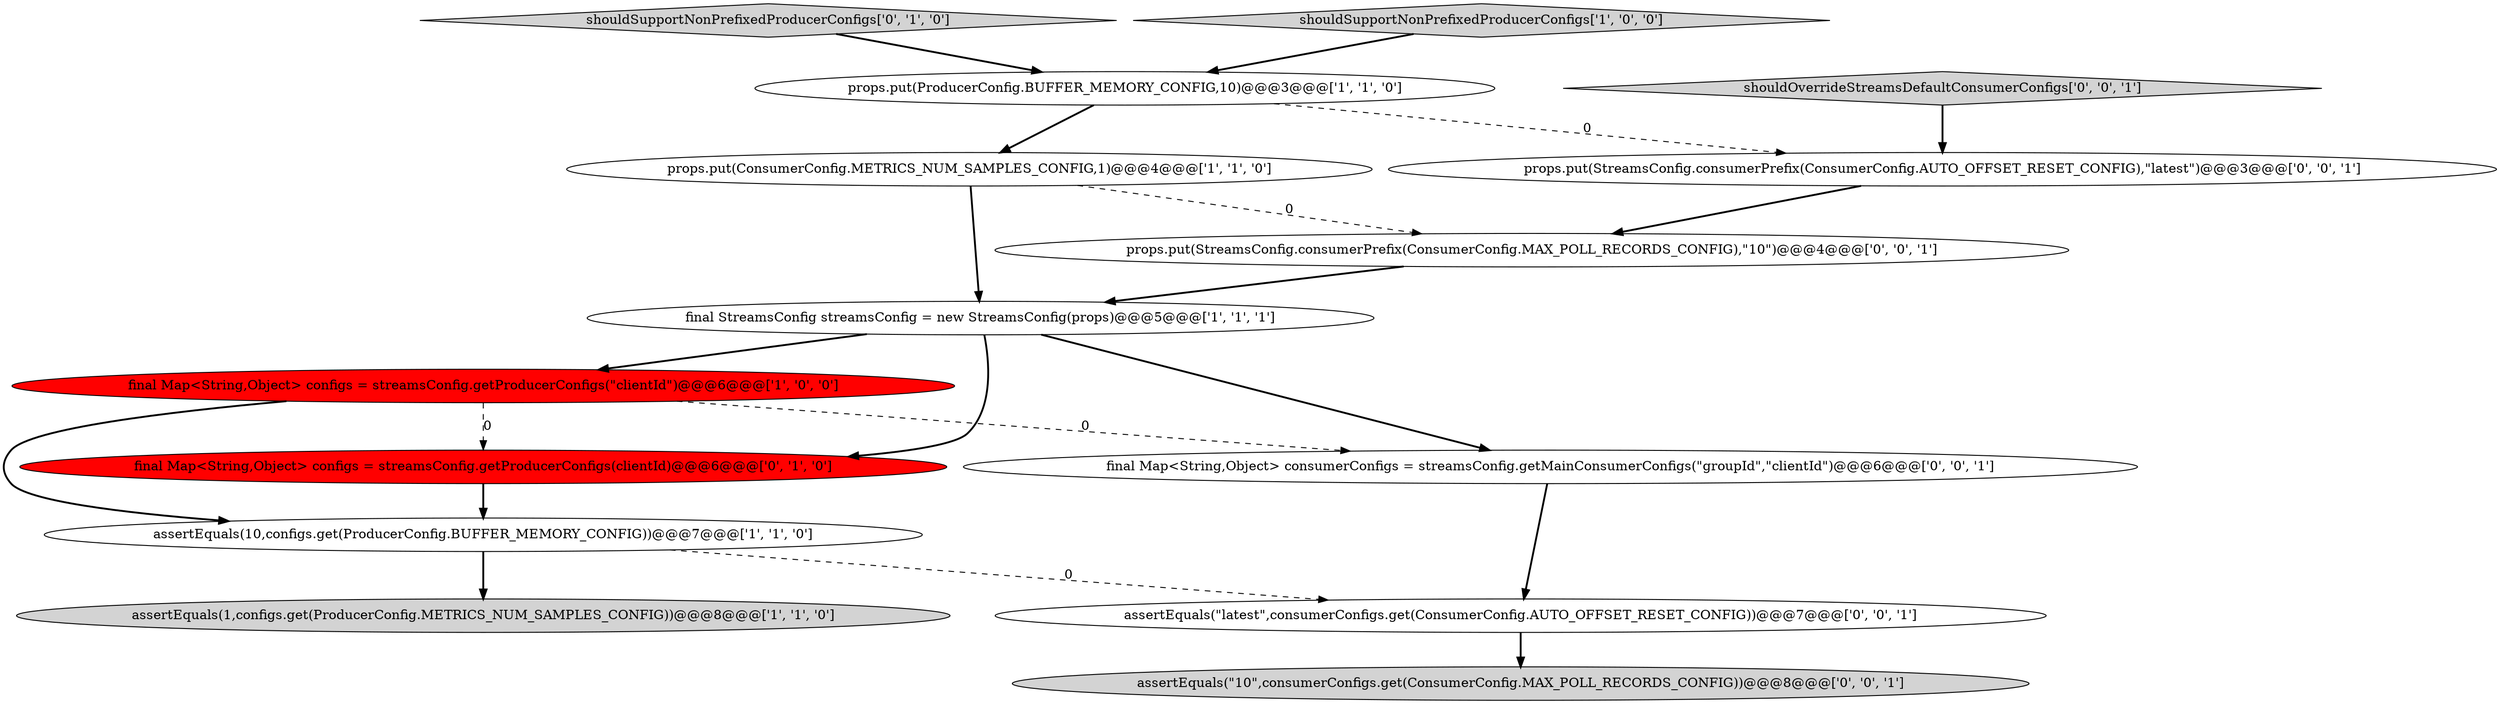 digraph {
6 [style = filled, label = "assertEquals(1,configs.get(ProducerConfig.METRICS_NUM_SAMPLES_CONFIG))@@@8@@@['1', '1', '0']", fillcolor = lightgray, shape = ellipse image = "AAA0AAABBB1BBB"];
11 [style = filled, label = "props.put(StreamsConfig.consumerPrefix(ConsumerConfig.AUTO_OFFSET_RESET_CONFIG),\"latest\")@@@3@@@['0', '0', '1']", fillcolor = white, shape = ellipse image = "AAA0AAABBB3BBB"];
14 [style = filled, label = "assertEquals(\"10\",consumerConfigs.get(ConsumerConfig.MAX_POLL_RECORDS_CONFIG))@@@8@@@['0', '0', '1']", fillcolor = lightgray, shape = ellipse image = "AAA0AAABBB3BBB"];
3 [style = filled, label = "props.put(ProducerConfig.BUFFER_MEMORY_CONFIG,10)@@@3@@@['1', '1', '0']", fillcolor = white, shape = ellipse image = "AAA0AAABBB1BBB"];
1 [style = filled, label = "final Map<String,Object> configs = streamsConfig.getProducerConfigs(\"clientId\")@@@6@@@['1', '0', '0']", fillcolor = red, shape = ellipse image = "AAA1AAABBB1BBB"];
0 [style = filled, label = "props.put(ConsumerConfig.METRICS_NUM_SAMPLES_CONFIG,1)@@@4@@@['1', '1', '0']", fillcolor = white, shape = ellipse image = "AAA0AAABBB1BBB"];
2 [style = filled, label = "assertEquals(10,configs.get(ProducerConfig.BUFFER_MEMORY_CONFIG))@@@7@@@['1', '1', '0']", fillcolor = white, shape = ellipse image = "AAA0AAABBB1BBB"];
8 [style = filled, label = "final Map<String,Object> configs = streamsConfig.getProducerConfigs(clientId)@@@6@@@['0', '1', '0']", fillcolor = red, shape = ellipse image = "AAA1AAABBB2BBB"];
5 [style = filled, label = "final StreamsConfig streamsConfig = new StreamsConfig(props)@@@5@@@['1', '1', '1']", fillcolor = white, shape = ellipse image = "AAA0AAABBB1BBB"];
13 [style = filled, label = "final Map<String,Object> consumerConfigs = streamsConfig.getMainConsumerConfigs(\"groupId\",\"clientId\")@@@6@@@['0', '0', '1']", fillcolor = white, shape = ellipse image = "AAA0AAABBB3BBB"];
7 [style = filled, label = "shouldSupportNonPrefixedProducerConfigs['0', '1', '0']", fillcolor = lightgray, shape = diamond image = "AAA0AAABBB2BBB"];
9 [style = filled, label = "assertEquals(\"latest\",consumerConfigs.get(ConsumerConfig.AUTO_OFFSET_RESET_CONFIG))@@@7@@@['0', '0', '1']", fillcolor = white, shape = ellipse image = "AAA0AAABBB3BBB"];
12 [style = filled, label = "props.put(StreamsConfig.consumerPrefix(ConsumerConfig.MAX_POLL_RECORDS_CONFIG),\"10\")@@@4@@@['0', '0', '1']", fillcolor = white, shape = ellipse image = "AAA0AAABBB3BBB"];
10 [style = filled, label = "shouldOverrideStreamsDefaultConsumerConfigs['0', '0', '1']", fillcolor = lightgray, shape = diamond image = "AAA0AAABBB3BBB"];
4 [style = filled, label = "shouldSupportNonPrefixedProducerConfigs['1', '0', '0']", fillcolor = lightgray, shape = diamond image = "AAA0AAABBB1BBB"];
5->1 [style = bold, label=""];
4->3 [style = bold, label=""];
5->8 [style = bold, label=""];
1->2 [style = bold, label=""];
11->12 [style = bold, label=""];
13->9 [style = bold, label=""];
10->11 [style = bold, label=""];
1->8 [style = dashed, label="0"];
12->5 [style = bold, label=""];
3->11 [style = dashed, label="0"];
8->2 [style = bold, label=""];
0->12 [style = dashed, label="0"];
2->9 [style = dashed, label="0"];
2->6 [style = bold, label=""];
5->13 [style = bold, label=""];
7->3 [style = bold, label=""];
3->0 [style = bold, label=""];
0->5 [style = bold, label=""];
9->14 [style = bold, label=""];
1->13 [style = dashed, label="0"];
}
